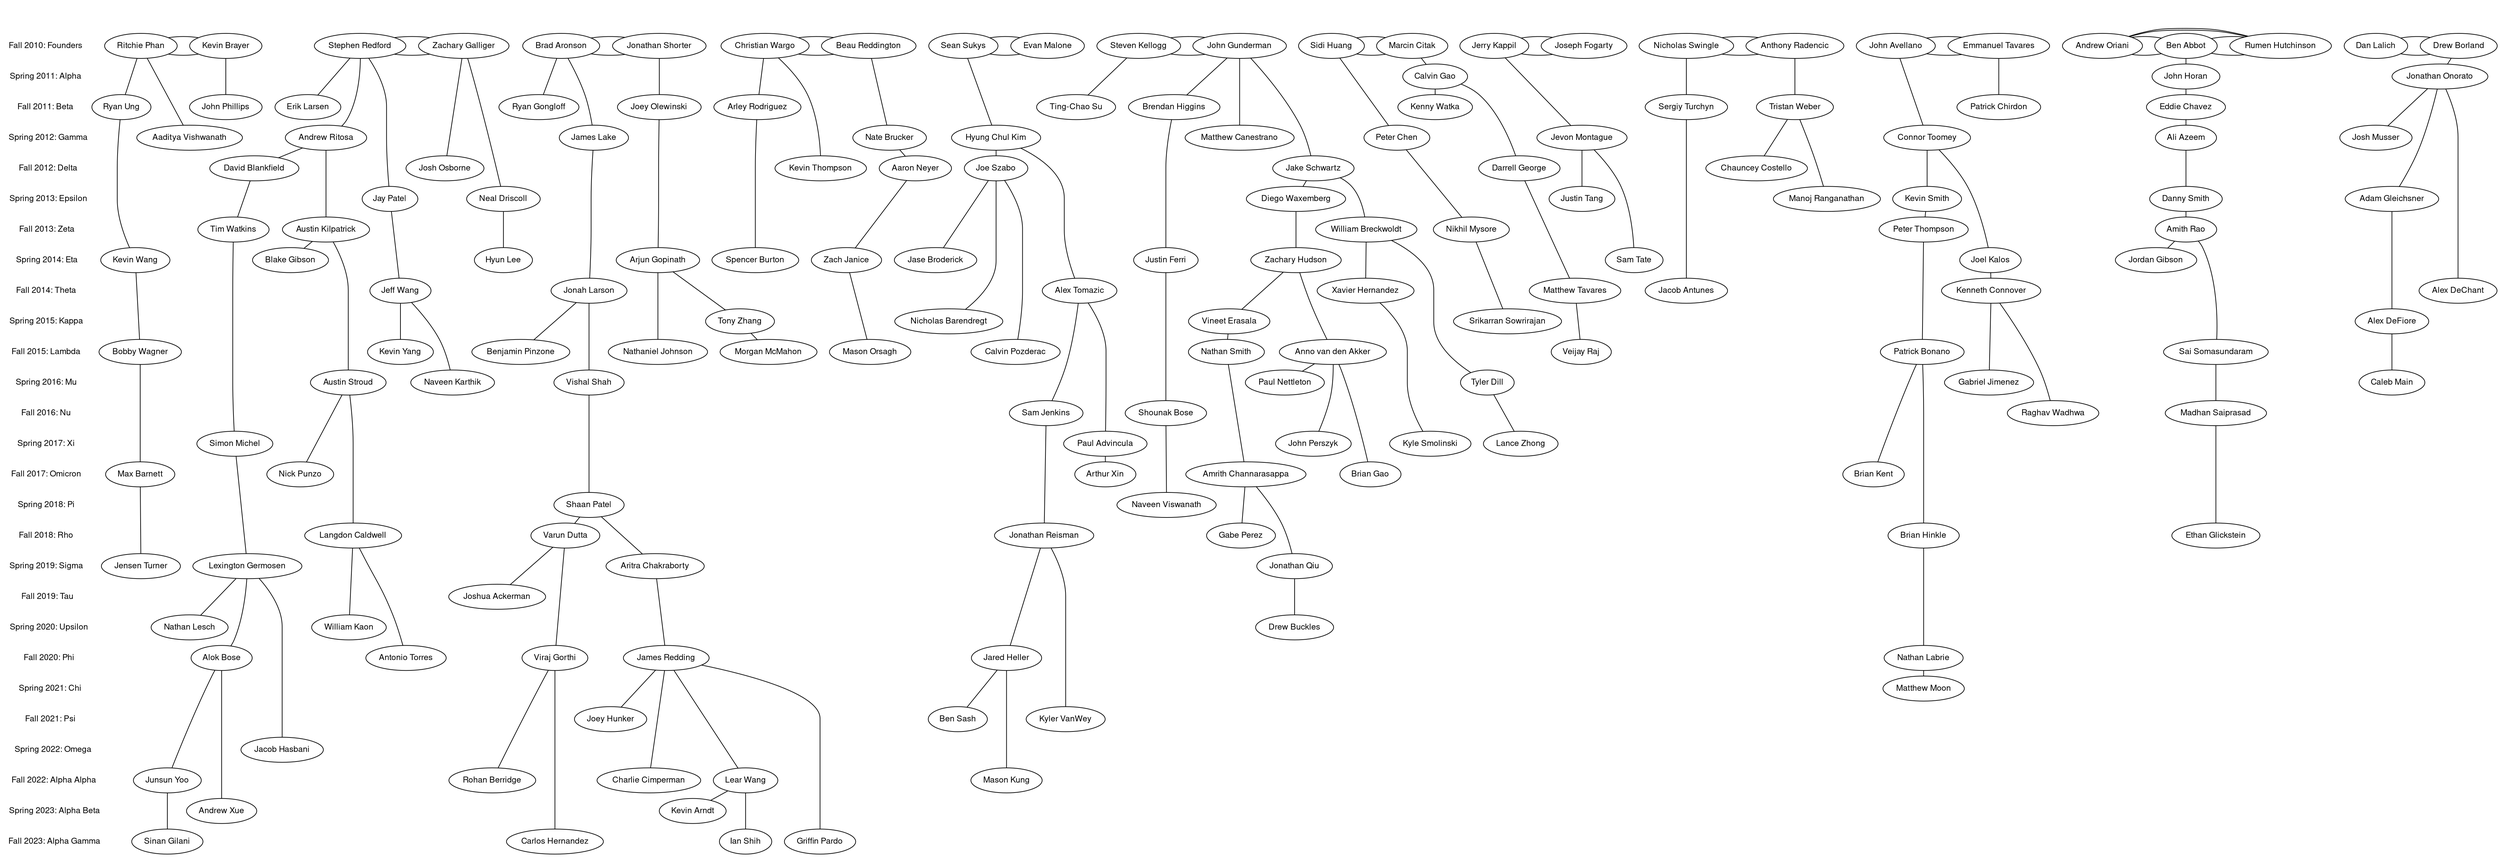 /******************************************
 * Deta Chi at CWRU Brotherhood tree.     *
 *                                        *
 * Based on the work of the               *
 * Beta Nu of Theta Chi Brotherhood tree. *
 *                                        *
 * This language has a C-like grammar and *
 * commenting system.                     *
 ******************************************/

digraph brotherhood {
	ranksep=0;		// minimum separation between ranks
	//concentrate=true;	// gives a more flowing edge pattern
	ratio=compress;		// optimizes for horizontal space
	size="50,50";		// gives it a square shape
	
	/* This first block represents a timeline on the left side. */
	{
		// Change font to something appropriate for your system
		node [shape=plaintext, fontname="Nimbus Sans 1", fontsize=12];
		edge [style=invis];
		"" -> "Fall 2010: Founders" -> "Spring 2011: Alpha" -> "Fall 2011: Beta" -> "Spring 2012: Gamma" -> "Fall 2012: Delta" -> "Spring 2013: Epsilon" -> "Fall 2013: Zeta" -> "Spring 2014: Eta" -> "Fall 2014: Theta" -> "Spring 2015: Kappa" -> "Fall 2015: Lambda" -> "Spring 2016: Mu" -> "Fall 2016: Nu" -> "Spring 2017: Xi" -> "Fall 2017: Omicron" -> "Spring 2018: Pi" -> "Fall 2018: Rho" -> "Spring 2019: Sigma" -> "Fall 2019: Tau" -> "Spring 2020: Upsilon" -> "Fall 2020: Phi" -> "Spring 2021: Chi" -> "Fall 2021: Psi" -> "Spring 2022: Omega" -> "Fall 2022: Alpha Alpha" -> "Spring 2023: Alpha Beta" -> "Fall 2023: Alpha Gamma";
	}

	/* This lists who was in which Associate Member class so that everyone from each class is in the same rank. */
	node [color=black, shape=ellipse, fontname="Nimbus Sans 1", fontsize=12];
	edge [arrowhead=none, arrowtail=none];

	{ rank = same; "Fall 2010: Founders";		"Ritchie Phan"; "Stephen Redford"; "Zachary Galliger"; "Brad Aronson"; "Christian Wargo"; "Sean Sukys"; "Steven Kellogg"; "Kevin Brayer"; "Sidi Huang"; "Jerry Kappil"; "Nicholas Swingle"; "Jonathan Shorter"; "Anthony Radencic"; "John Avellano"; "Andrew Oriani"; "John Gunderman"; "Beau Reddington"; "Dan Lalich"; "Evan Malone"; "Ben Abbot"; "Drew Borland"; "Marcin Citak"; "Joseph Fogarty"; "Emmanuel Tavares"; "Rumen Hutchinson"}
	{ rank = same; "Spring 2011: Alpha";		"John Horan"; "Jonathan Onorato"; "Calvin Gao";}
	{ rank = same; "Fall 2011: Beta";		"Joey Olewinski"; "Ryan Ung"; "Eddie Chavez"; "Ting-Chao Su"; "Tristan Weber"; "Erik Larsen"; "Brendan Higgins"; "Patrick Chirdon"; "Arley Rodriguez"; "Sergiy Turchyn"; "John Phillips"; "Kenny Watka"; "Ryan Gongloff"}
	{ rank = same; "Spring 2012: Gamma";		"Matthew Canestrano"; "Andrew Ritosa"; "Connor Toomey"; "Jevon Montague"; "Ali Azeem"; "Peter Chen"; "Josh Musser"; "James Lake"; "Hyung Chul Kim"; "Nate Brucker"; "Aaditya Vishwanath"}
	{ rank = same; "Fall 2012: Delta";		"Jake Schwartz"; "Joe Szabo"; "Kevin Thompson"; "Darrell George"; "Aaron Neyer"; "Josh Osborne"; "Chauncey Costello"; "David Blankfield";}
	{ rank = same; "Spring 2013: Epsilon";		"Danny Smith"; "Manoj Ranganathan";  "Neal Driscoll"; "Jay Patel"; "Diego Waxemberg"; "Adam Gleichsner"; "Justin Tang"; "Kevin Smith"; }
	{ rank = same; "Fall 2013: Zeta";		"William Breckwoldt"; "Nikhil Mysore"; "Austin Kilpatrick"; "Tim Watkins"; "Amith Rao"; "Peter Thompson"; }
	{ rank = same; "Spring 2014: Eta";		"Jase Broderick"; "Spencer Burton"; "Justin Ferri"; "Blake Gibson"; "Jordan Gibson"; "Arjun Gopinath"; "Zachary Hudson"; "Joel Kalos"; "Sam Tate"; "Kevin Wang"; "Hyun Lee"; "Zach Janice"; }
	{ rank = same; "Fall 2014: Theta";		"Jeff Wang"; "Jonah Larson"; "Alex Tomazic"; "Xavier Hernandez"; "Matthew Tavares"; "Jacob Antunes"; "Kenneth Connover"; "Alex DeChant"; }
	{ rank = same; "Spring 2015: Kappa";		"Vineet Erasala"; "Srikarran Sowrirajan"; "Nicholas Barendregt"; "Alex DeFiore";}
	{ rank = same; "Fall 2015: Lambda";		"Patrick Bonano"; "Nathan Smith"; "Veijay Raj"; "Bobby Wagner"; "Anno van den Akker"; "Mason Orsagh"; "Sai Somasundaram"; "Nathaniel Johnson"; "Calvin Pozderac"; "Benjamin Pinzone"; "Kevin Yang"; "Morgan McMahon";}
	{ rank = same; "Spring 2016: Mu";		"Tyler Dill"; "Gabriel Jimenez"; "Naveen Karthik"; "Caleb Main"; "Paul Nettleton"; "Vishal Shah"; "Austin Stroud";}
	{ rank = same; "Fall 2016: Nu";			"Shounak Bose"; "Sam Jenkins"; "Madhan Saiprasad"; "Raghav Wadhwa";}
	{ rank = same; "Spring 2017: Xi";		"Lance Zhong"; "Paul Advincula"; "Kyle Smolinski"; "John Perszyk"; "Simon Michel";}
	{ rank = same; "Fall 2017: Omicron";		"Brian Gao"; "Arthur Xin"; "Max Barnett"; "Amrith Channarasappa"; "Brian Kent"; "Nick Punzo";}
	{ rank = same; "Spring 2018: Pi";		"Shaan Patel"; "Naveen Viswanath";}
	{ rank = same; "Fall 2018: Rho";		"Langdon Caldwell"; "Varun Dutta"; "Ethan Glickstein"; "Brian Hinkle"; "Gabe Perez"; "Jonathan Reisman";}
	{ rank = same; "Spring 2019: Sigma";		"Aritra Chakraborty"; "Lexington Germosen"; "Jonathan Qiu"; "Jensen Turner";}
	{ rank = same; "Fall 2019: Tau";		"Joshua Ackerman";}
	{ rank = same; "Spring 2020: Upsilon";		"Nathan Lesch"; "William Kaon"; "Drew Buckles";}
	{ rank = same; "Fall 2020: Phi";       		"Viraj Gorthi"; "Alok Bose"; "James Redding"; "Jared Heller"; "Antonio Torres"; "Nathan Labrie";}
	{ rank = same; "Spring 2021: Chi";       	"Matthew Moon";}
	{ rank = same; "Fall 2021: Psi";		"Kyler VanWey"; "Joey Hunker"; "Ben Sash";}
	{ rank = same; "Spring 2022: Omega";		"Jacob Hasbani";}
	{ rank = same; "Fall 2022: Alpha Alpha";	"Junsun Yoo"; "Charlie Cimperman"; "Lear Wang"; "Rohan Berridge"; "Mason Kung";}
	{ rank = same; "Spring 2023: Alpha Beta";	"Kevin Arndt"; "Andrew Xue";}
	{ rank = same; "Fall 2023: Alpha Gamma";    "Sinan Gilani"; "Ian Shih"; "Griffin Pardo"; "Carlos Hernandez";}

    
	/* Big brother -> Little brother */
	/* Co-bros have connections in both directions */
	/* Fall 2010: Founders */
	"Ritchie Phan" -> "Kevin Brayer";
	"Kevin Brayer" -> "Ritchie Phan";
	"Stephen Redford" -> "Zachary Galliger";
	"Zachary Galliger" -> "Stephen Redford";
	"Brad Aronson" -> "Jonathan Shorter";
	"Jonathan Shorter" -> "Brad Aronson";
	"Christian Wargo" -> "Beau Reddington";
	"Beau Reddington" -> "Christian Wargo";
	"Sean Sukys" -> "Evan Malone";
	"Evan Malone" -> "Sean Sukys";
	"Steven Kellogg" -> "John Gunderman";
	"John Gunderman" -> "Steven Kellogg";
	"Marcin Citak" -> "Sidi Huang";
	"Sidi Huang" -> "Marcin Citak";
	"Jerry Kappil" -> "Joseph Fogarty";
	"Joseph Fogarty" -> "Jerry Kappil";
	"Nicholas Swingle" -> "Anthony Radencic";
	"Anthony Radencic" -> "Nicholas Swingle";
	"John Avellano" -> "Emmanuel Tavares";
	"Emmanuel Tavares" -> "John Avellano";
	"Andrew Oriani" -> "Ben Abbot";
	"Ben Abbot" -> "Andrew Oriani";
	"Rumen Hutchinson" -> "Ben Abbot";
	"Ben Abbot" -> "Rumen Hutchinson";
	"Rumen Hutchinson" -> "Andrew Oriani";
	"Andrew Oriani" -> "Rumen Hutchinson";
	"Dan Lalich" -> "Drew Borland";
	"Drew Borland" -> "Dan Lalich";

	/* Spring 2011: Alpha */
	"Marcin Citak" -> "Calvin Gao";
	"Ben Abbot" -> "John Horan";
	"Drew Borland" ->"Jonathan Onorato";

	/* Fall 2011: Beta */
	"Ritchie Phan" -> "Ryan Ung";
	"Kevin Brayer" -> "John Phillips";
	"Stephen Redford" -> "Erik Larsen";
	"Brad Aronson" -> "Ryan Gongloff";
	"Jonathan Shorter" -> "Joey Olewinski";
	"Christian Wargo" -> "Arley Rodriguez";
	"Steven Kellogg" -> "Ting-Chao Su";
	"John Gunderman" -> "Brendan Higgins";
	"Calvin Gao" -> "Kenny Watka";
	"Nicholas Swingle" -> "Sergiy Turchyn";
	"Anthony Radencic"-> "Tristan Weber";
	"Emmanuel Tavares" -> "Patrick Chirdon";
	"John Horan" -> "Eddie Chavez";

	/* Spring 2012: Gamma */
	"Ritchie Phan" -> "Aaditya Vishwanath";
	"Stephen Redford" -> "Andrew Ritosa";
	"Brad Aronson" -> "James Lake";
	"Beau Reddington" -> "Nate Brucker";
	"Sean Sukys" -> "Hyung Chul Kim";
	"John Gunderman" -> "Matthew Canestrano";
	"Sidi Huang" -> "Peter Chen";
	"Jerry Kappil" -> "Jevon Montague";
	"John Avellano" -> "Connor Toomey";
	"Eddie Chavez" -> "Ali Azeem";
	"Jonathan Onorato" -> "Josh Musser";

	/* Fall 2012: Delta */
	"Andrew Ritosa" -> "David Blankfield";
	"Zachary Galliger" -> "Josh Osborne";
	"Christian Wargo" -> "Kevin Thompson";
	"Nate Brucker" -> "Aaron Neyer";
	"Hyung Chul Kim" -> "Joe Szabo";
	"John Gunderman" -> "Jake Schwartz";
	"Calvin Gao" -> "Darrell George";
	"Tristan Weber" -> "Chauncey Costello";

	/* Spring 2013: Epsilon */
	"Stephen Redford" -> "Jay Patel";
	"Zachary Galliger" -> "Neal Driscoll";
	"Jake Schwartz" -> "Diego Waxemberg";
	"Jevon Montague" -> "Justin Tang";
	"Tristan Weber" -> "Manoj Ranganathan";
	"Connor Toomey" -> "Kevin Smith";
	"Ali Azeem" -> "Danny Smith";
	"Jonathan Onorato" -> "Adam Gleichsner";

	/* Fall 2013: Zeta */
	"David Blankfield" -> "Tim Watkins";
	"Andrew Ritosa" -> "Austin Kilpatrick";
	"Jake Schwartz" -> "William Breckwoldt";
	"Peter Chen" -> "Nikhil Mysore";
	"Kevin Smith" -> "Peter Thompson";
	"Danny Smith" -> "Amith Rao";

	/* Spring 2014: Eta */
	"Ryan Ung" -> "Kevin Wang";
	"Austin Kilpatrick" -> "Blake Gibson";
	"Neal Driscoll" -> "Hyun Lee";
	"Joey Olewinski" -> "Arjun Gopinath";
	"Arley Rodriguez" -> "Spencer Burton";
	"Aaron Neyer" -> "Zach Janice";
	"Joe Szabo" -> "Jase Broderick";
	"Brendan Higgins" -> "Justin Ferri";
	"Diego Waxemberg" -> "Zachary Hudson";
	"Jevon Montague" -> "Sam Tate";
	"Connor Toomey" -> "Joel Kalos";
	"Amith Rao" -> "Jordan Gibson";

	/* Fall 2014: Theta */
	"Jay Patel" -> "Jeff Wang";
	"James Lake" -> "Jonah Larson";
	"Hyung Chul Kim" -> "Alex Tomazic";
	"William Breckwoldt" -> "Xavier Hernandez";
	"Darrell George" -> "Matthew Tavares";
	"Sergiy Turchyn" -> "Jacob Antunes";
	"Joel Kalos" -> "Kenneth Connover";
	"Jonathan Onorato" -> "Alex DeChant";

	/* Spring 2015: Kappa */
	"Arjun Gopinath" -> "Tony Zhang";
	"Joe Szabo" -> "Nicholas Barendregt";
	"Zachary Hudson" -> "Vineet Erasala";
	"Nikhil Mysore" -> "Srikarran Sowrirajan";
	"Adam Gleichsner" -> "Alex DeFiore";

	/* Fall 2015: Lambda */
	"Kevin Wang" -> "Bobby Wagner";
	"Jeff Wang" -> "Kevin Yang";
	"Jonah Larson" -> "Benjamin Pinzone";
	"Arjun Gopinath" -> "Nathaniel Johnson";
	"Tony Zhang" -> "Morgan McMahon";
	"Zach Janice" -> "Mason Orsagh";
	"Joe Szabo" -> "Calvin Pozderac";
	"Vineet Erasala" -> "Nathan Smith";
	"Zachary Hudson" -> "Anno van den Akker";
	"Matthew Tavares" -> "Veijay Raj";
	"Peter Thompson" -> "Patrick Bonano";
	"Amith Rao" -> "Sai Somasundaram";

	/* Spring 2016: Mu */
	"Austin Kilpatrick" -> "Austin Stroud";
	"Jeff Wang" -> "Naveen Karthik";
	"Jonah Larson" -> "Vishal Shah";
	"Anno van den Akker" -> "Paul Nettleton";
	"William Breckwoldt" -> "Tyler Dill";
	"Kenneth Connover" -> "Gabriel Jimenez";
	"Alex DeFiore" -> "Caleb Main";

	/* Fall 2016: Nu */
	"Alex Tomazic" -> "Sam Jenkins";
	"Justin Ferri" -> "Shounak Bose";
	"Kenneth Connover" -> "Raghav Wadhwa";
	"Sai Somasundaram" -> "Madhan Saiprasad";

	/* Spring 2017: Xi */
	"Tyler Dill" -> "Lance Zhong";
	"Alex Tomazic" -> "Paul Advincula";
	"Xavier Hernandez" -> "Kyle Smolinski";
	"Anno van den Akker" -> "John Perszyk";
	"Tim Watkins" -> "Simon Michel";

	/* Fall 2017: Omicron */
	"Anno van den Akker" -> "Brian Gao";
	"Paul Advincula" -> "Arthur Xin";
	"Bobby Wagner" -> "Max Barnett";
	"Nathan Smith" -> "Amrith Channarasappa";
	"Patrick Bonano" -> "Brian Kent";
	"Austin Stroud" -> "Nick Punzo";

	/* Spring 2018: Phi */
	"Vishal Shah" -> "Shaan Patel";
	"Shounak Bose" -> "Naveen Viswanath";

	/* Fall 2019: Rho */
	"Amrith Channarasappa" -> "Gabe Perez";
	"Shaan Patel" -> "Varun Dutta";
	"Sam Jenkins" -> "Jonathan Reisman";
	"Patrick Bonano" -> "Brian Hinkle";
	"Austin Stroud" -> "Langdon Caldwell";
	"Madhan Saiprasad" -> "Ethan Glickstein";

	/* Spring 2019: Sigma */
	"Amrith Channarasappa" -> "Jonathan Qiu";
	"Shaan Patel" -> "Aritra Chakraborty";
	"Simon Michel" -> "Lexington Germosen";
	"Max Barnett" -> "Jensen Turner";

	/* Fall 2019: Tau */
	"Varun Dutta" -> "Joshua Ackerman";
	
	/* Spring 2020: Upsilon */
	"Lexington Germosen" -> "Nathan Lesch";
	"Langdon Caldwell" -> "William Kaon";
	"Jonathan Qiu" -> "Drew Buckles";
	
	/* Fall 2020: Phi */
	"Varun Dutta" -> "Viraj Gorthi";
	"Lexington Germosen" -> "Alok Bose";
	"Aritra Chakraborty" -> "James Redding";
	"Jonathan Reisman" -> "Jared Heller";
	"Langdon Caldwell" -> "Antonio Torres";
	"Brian Hinkle" -> "Nathan Labrie";
	
	/* Spring 2021: Chi */
	"Nathan Labrie" -> "Matthew Moon";
	
	/* Fall 2022: Psi */
	"Jonathan Reisman" -> "Kyler VanWey";
	"James Redding" -> "Joey Hunker";
	"Jared Heller" -> "Ben Sash";

	/* Spring 2022: Omega */
	"Lexington Germosen" -> "Jacob Hasbani";

	/* Fall 2022: Alpha Alpha */
	"James Redding" -> "Lear Wang"
	"James Redding" -> "Charlie Cimperman";
	"Viraj Gorthi" -> "Rohan Berridge";
	"Alok Bose" -> "Junsun Yoo";
	"Jared Heller" -> "Mason Kung";

	/* Spring 2023: Alpha Beta */
	"Lear Wang" -> "Kevin Arndt";
	"Alok Bose" -> "Andrew Xue";

	/* Fall 2023: Alpha Gamma */
	"James Redding" -> "Griffin Pardo";
	"Viraj Gorthi" -> "Carlos Hernandez";
	"Lear Wang" -> "Ian Shih"
	"Junsun Yoo" -> "Sinan Gilani";
}
